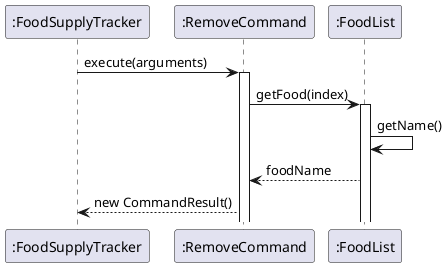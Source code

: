 @startuml
'https://plantuml.com/sequence-diagram

participant ":FoodSupplyTracker"
participant ":RemoveCommand"


":FoodSupplyTracker" -> ":RemoveCommand" : execute(arguments)
activate ":RemoveCommand"

":RemoveCommand" -> ":FoodList" : getFood(index)
activate ":FoodList"

":FoodList" -> ":FoodList" : getName()

":FoodList" --> ":RemoveCommand" : foodName

":RemoveCommand" --> ":FoodSupplyTracker" : new CommandResult()

@enduml